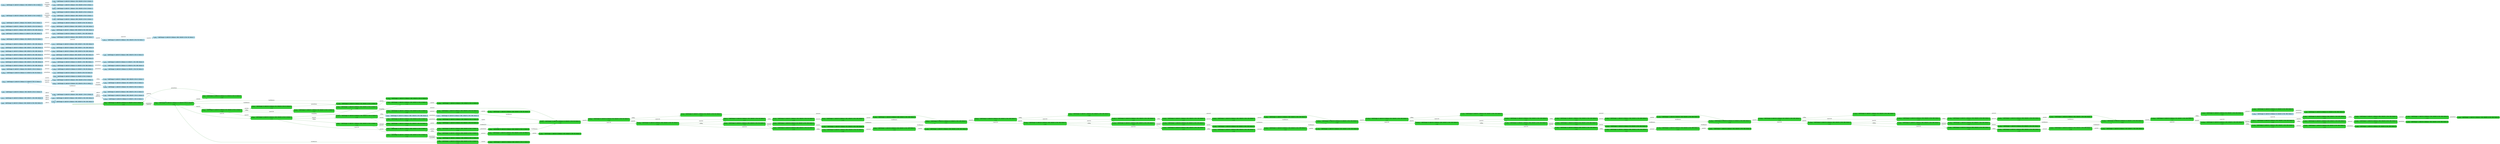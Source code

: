 digraph g {

	rankdir="LR"

	__invisible__[shape="point", color="forestgreen"]
	c0q64[label=<<b>c<sub>0</sub>q<sub>64</sub> = AskChange=0, AskCof=0, Balance=0, CofLeft=6, Pot=0, Status=0</b><br/><br/><i>v=56</i>>, shape="box", style="rounded, filled", fillcolor="limegreen", color="forestgreen", penwidth=3] // Initial
	c1q432[label=<<b>c<sub>1</sub>q<sub>432</sub> = AskChange=0, AskCof=0, Balance=0, CofLeft=6, Pot=0, Status=1</b><br/><br/><i>v=56</i>>, shape="box", style="rounded, filled", fillcolor="limegreen", color="forestgreen"]
	c3q32[label=<<b>c<sub>3</sub>q<sub>32</sub> = AskChange=0, AskCof=0, Balance=0, CofLeft=6, Pot=0, Status=2</b><br/><br/><i>v=56</i>>, shape="box", style="rounded, filled", fillcolor="limegreen", color="forestgreen"]
	c6q406[label=<<b>c<sub>6</sub>q<sub>406</sub> = AskChange=0, AskCof=0, Balance=100, CofLeft=6, Pot=0, Status=1</b><br/><br/><i>v=55</i>>, shape="box", style="rounded, filled", fillcolor="limegreen", color="forestgreen"]
	c34q16[label=<<b>c<sub>34</sub>q<sub>16</sub> = AskChange=1, AskCof=0, Balance=100, CofLeft=6, Pot=0, Status=1</b><br/><br/><i>v=56</i>>, shape="box", style="rounded, filled", fillcolor="limegreen", color="forestgreen"]
	c152q32[label=<<b>c<sub>152</sub>q<sub>32</sub> = AskChange=1, AskCof=0, Balance=100, CofLeft=6, Pot=0, Status=2</b>>, shape="box", style="rounded, filled", fillcolor="limegreen", color="forestgreen"]
	c36q16[label=<<b>c<sub>36</sub>q<sub>16</sub> = AskChange=0, AskCof=1, Balance=100, CofLeft=6, Pot=0, Status=1</b><br/><br/><i>v=56</i>>, shape="box", style="rounded, filled", fillcolor="limegreen", color="forestgreen"]
	c58q32[label=<<b>c<sub>58</sub>q<sub>32</sub> = AskChange=0, AskCof=1, Balance=100, CofLeft=6, Pot=0, Status=2</b><br/><br/><i>v=56</i>>, shape="box", style="rounded, filled", fillcolor="limegreen", color="forestgreen"]
	c151q64[label=<<b>c<sub>151</sub>q<sub>64</sub> = AskChange=0, AskCof=1, Balance=100, CofLeft=6, Pot=0, Status=0</b>>, shape="box", style="rounded, filled", fillcolor="limegreen", color="forestgreen"]
	c61q16[label=<<b>c<sub>61</sub>q<sub>16</sub> = AskChange=1, AskCof=0, Balance=50, CofLeft=5, Pot=50, Status=1</b><br/><br/><i>v=56</i>>, shape="box", style="rounded, filled", fillcolor="limegreen", color="forestgreen"]
	c150q32[label=<<b>c<sub>150</sub>q<sub>32</sub> = AskChange=1, AskCof=0, Balance=50, CofLeft=5, Pot=50, Status=2</b>>, shape="box", style="rounded, filled", fillcolor="limegreen", color="forestgreen"]
	c84q432[label=<<b>c<sub>84</sub>q<sub>432</sub> = AskChange=0, AskCof=0, Balance=0, CofLeft=5, Pot=50, Status=1</b><br/><br/><i>v=54</i>>, shape="box", style="rounded, filled", fillcolor="limegreen", color="forestgreen"]
	c85q406[label=<<b>c<sub>85</sub>q<sub>406</sub> = AskChange=0, AskCof=0, Balance=100, CofLeft=5, Pot=50, Status=1</b><br/><br/><i>v=52</i>>, shape="box", style="rounded, filled", fillcolor="limegreen", color="forestgreen"]
	c89q16[label=<<b>c<sub>89</sub>q<sub>16</sub> = AskChange=0, AskCof=1, Balance=100, CofLeft=5, Pot=50, Status=1</b><br/><br/><i>v=51</i>>, shape="box", style="rounded, filled", fillcolor="limegreen", color="forestgreen"]
	c95q16[label=<<b>c<sub>95</sub>q<sub>16</sub> = AskChange=1, AskCof=0, Balance=50, CofLeft=4, Pot=100, Status=1</b><br/><br/><i>v=50</i>>, shape="box", style="rounded, filled", fillcolor="limegreen", color="forestgreen"]
	c156q32[label=<<b>c<sub>156</sub>q<sub>32</sub> = AskChange=1, AskCof=0, Balance=50, CofLeft=4, Pot=100, Status=2</b>>, shape="box", style="rounded, filled", fillcolor="limegreen", color="forestgreen"]
	c96q432[label=<<b>c<sub>96</sub>q<sub>432</sub> = AskChange=0, AskCof=0, Balance=0, CofLeft=4, Pot=100, Status=1</b><br/><br/><i>v=51</i>>, shape="box", style="rounded, filled", fillcolor="limegreen", color="forestgreen"]
	c97q406[label=<<b>c<sub>97</sub>q<sub>406</sub> = AskChange=0, AskCof=0, Balance=100, CofLeft=4, Pot=100, Status=1</b><br/><br/><i>v=49</i>>, shape="box", style="rounded, filled", fillcolor="limegreen", color="forestgreen"]
	c101q16[label=<<b>c<sub>101</sub>q<sub>16</sub> = AskChange=0, AskCof=1, Balance=100, CofLeft=4, Pot=100, Status=1</b><br/><br/><i>v=48</i>>, shape="box", style="rounded, filled", fillcolor="limegreen", color="forestgreen"]
	c107q16[label=<<b>c<sub>107</sub>q<sub>16</sub> = AskChange=1, AskCof=0, Balance=50, CofLeft=3, Pot=150, Status=1</b><br/><br/><i>v=47</i>>, shape="box", style="rounded, filled", fillcolor="limegreen", color="forestgreen"]
	c159q32[label=<<b>c<sub>159</sub>q<sub>32</sub> = AskChange=1, AskCof=0, Balance=50, CofLeft=3, Pot=150, Status=2</b>>, shape="box", style="rounded, filled", fillcolor="limegreen", color="forestgreen"]
	c108q432[label=<<b>c<sub>108</sub>q<sub>432</sub> = AskChange=0, AskCof=0, Balance=0, CofLeft=3, Pot=150, Status=1</b><br/><br/><i>v=48</i>>, shape="box", style="rounded, filled", fillcolor="limegreen", color="forestgreen"]
	c109q406[label=<<b>c<sub>109</sub>q<sub>406</sub> = AskChange=0, AskCof=0, Balance=100, CofLeft=3, Pot=150, Status=1</b><br/><br/><i>v=46</i>>, shape="box", style="rounded, filled", fillcolor="limegreen", color="forestgreen"]
	c113q16[label=<<b>c<sub>113</sub>q<sub>16</sub> = AskChange=0, AskCof=1, Balance=100, CofLeft=3, Pot=150, Status=1</b><br/><br/><i>v=45</i>>, shape="box", style="rounded, filled", fillcolor="limegreen", color="forestgreen"]
	c119q16[label=<<b>c<sub>119</sub>q<sub>16</sub> = AskChange=1, AskCof=0, Balance=50, CofLeft=2, Pot=200, Status=1</b><br/><br/><i>v=44</i>>, shape="box", style="rounded, filled", fillcolor="limegreen", color="forestgreen"]
	c162q32[label=<<b>c<sub>162</sub>q<sub>32</sub> = AskChange=1, AskCof=0, Balance=50, CofLeft=2, Pot=200, Status=2</b>>, shape="box", style="rounded, filled", fillcolor="limegreen", color="forestgreen"]
	c120q432[label=<<b>c<sub>120</sub>q<sub>432</sub> = AskChange=0, AskCof=0, Balance=0, CofLeft=2, Pot=200, Status=1</b><br/><br/><i>v=45</i>>, shape="box", style="rounded, filled", fillcolor="limegreen", color="forestgreen"]
	c121q406[label=<<b>c<sub>121</sub>q<sub>406</sub> = AskChange=0, AskCof=0, Balance=100, CofLeft=2, Pot=200, Status=1</b><br/><br/><i>v=43</i>>, shape="box", style="rounded, filled", fillcolor="limegreen", color="forestgreen"]
	c125q16[label=<<b>c<sub>125</sub>q<sub>16</sub> = AskChange=0, AskCof=1, Balance=100, CofLeft=2, Pot=200, Status=1</b><br/><br/><i>v=42</i>>, shape="box", style="rounded, filled", fillcolor="limegreen", color="forestgreen"]
	c131q16[label=<<b>c<sub>131</sub>q<sub>16</sub> = AskChange=1, AskCof=0, Balance=50, CofLeft=1, Pot=250, Status=1</b><br/><br/><i>v=41</i>>, shape="box", style="rounded, filled", fillcolor="limegreen", color="forestgreen"]
	c165q32[label=<<b>c<sub>165</sub>q<sub>32</sub> = AskChange=1, AskCof=0, Balance=50, CofLeft=1, Pot=250, Status=2</b>>, shape="box", style="rounded, filled", fillcolor="limegreen", color="forestgreen"]
	c132q432[label=<<b>c<sub>132</sub>q<sub>432</sub> = AskChange=0, AskCof=0, Balance=0, CofLeft=1, Pot=250, Status=1</b><br/><br/><i>v=42</i>>, shape="box", style="rounded, filled", fillcolor="limegreen", color="forestgreen"]
	c133q406[label=<<b>c<sub>133</sub>q<sub>406</sub> = AskChange=0, AskCof=0, Balance=100, CofLeft=1, Pot=250, Status=1</b><br/><br/><i>v=40</i>>, shape="box", style="rounded, filled", fillcolor="limegreen", color="forestgreen"]
	c137q16[label=<<b>c<sub>137</sub>q<sub>16</sub> = AskChange=0, AskCof=1, Balance=100, CofLeft=1, Pot=250, Status=1</b><br/><br/><i>v=39</i>>, shape="box", style="rounded, filled", fillcolor="limegreen", color="forestgreen"]
	c143q32[label=<<b>c<sub>143</sub>q<sub>32</sub> = AskChange=1, AskCof=0, Balance=50, CofLeft=0, Pot=300, Status=2</b><br/><br/><i>v=38</i>>, shape="box", style="rounded, filled", fillcolor="limegreen", color="forestgreen"]
	c168q9[label=<<b>c<sub>168</sub>q<sub>9</sub> = AskChange=1, AskCof=0, Balance=50, CofLeft=0, Pot=300, Status=0</b>>, shape="box", style="rounded, filled", fillcolor="limegreen", color="forestgreen"]
	c138q22[label=<<b>c<sub>138</sub>q<sub>22</sub> = AskChange=0, AskCof=0, Balance=200, CofLeft=1, Pot=250, Status=1</b><br/><br/><i>v=38</i>>, shape="box", style="rounded, filled", fillcolor="limegreen", color="forestgreen"]
	c140q16[label=<<b>c<sub>140</sub>q<sub>16</sub> = AskChange=0, AskCof=1, Balance=200, CofLeft=1, Pot=250, Status=1</b><br/><br/><i>v=37</i>>, shape="box", style="rounded, filled", fillcolor="limegreen", color="forestgreen"]
	c141q32[label=<<b>c<sub>141</sub>q<sub>32</sub> = AskChange=1, AskCof=0, Balance=150, CofLeft=0, Pot=300, Status=2</b><br/><br/><i>v=36</i>>, shape="box", style="rounded, filled", fillcolor="limegreen", color="forestgreen"]
	c166q9[label=<<b>c<sub>166</sub>q<sub>9</sub> = AskChange=1, AskCof=0, Balance=150, CofLeft=0, Pot=300, Status=0</b>>, shape="box", style="rounded, filled", fillcolor="limegreen", color="forestgreen"]
	c136q278[label=<<b>c<sub>136</sub>q<sub>278</sub> = AskChange=0, AskCof=0, Balance=150, CofLeft=1, Pot=250, Status=1</b><br/><br/><i>v=39</i>>, shape="box", style="rounded, filled", fillcolor="limegreen", color="forestgreen"]
	c139q16[label=<<b>c<sub>139</sub>q<sub>16</sub> = AskChange=0, AskCof=1, Balance=150, CofLeft=1, Pot=250, Status=1</b><br/><br/><i>v=38</i>>, shape="box", style="rounded, filled", fillcolor="limegreen", color="forestgreen"]
	c142q32[label=<<b>c<sub>142</sub>q<sub>32</sub> = AskChange=1, AskCof=0, Balance=100, CofLeft=0, Pot=300, Status=2</b><br/><br/><i>v=37</i>>, shape="box", style="rounded, filled", fillcolor="limegreen", color="forestgreen"]
	c167q9[label=<<b>c<sub>167</sub>q<sub>9</sub> = AskChange=1, AskCof=0, Balance=100, CofLeft=0, Pot=300, Status=0</b>>, shape="box", style="rounded, filled", fillcolor="limegreen", color="forestgreen"]
	c134q406[label=<<b>c<sub>134</sub>q<sub>406</sub> = AskChange=0, AskCof=0, Balance=50, CofLeft=1, Pot=250, Status=1</b><br/><br/><i>v=41</i>>, shape="box", style="rounded, filled", fillcolor="limegreen", color="forestgreen"]
	c135q16[label=<<b>c<sub>135</sub>q<sub>16</sub> = AskChange=0, AskCof=1, Balance=50, CofLeft=1, Pot=250, Status=1</b><br/><br/><i>v=40</i>>, shape="box", style="rounded, filled", fillcolor="limegreen", color="forestgreen"]
	c144q32[label=<<b>c<sub>144</sub>q<sub>32</sub> = AskChange=0, AskCof=0, Balance=0, CofLeft=0, Pot=300, Status=2</b><br/><br/><i>v=39</i>>, shape="box", style="rounded, filled", fillcolor="limegreen", color="forestgreen"]
	c13q9[label=<<b>c<sub>13</sub>q<sub>9</sub> = AskChange=0, AskCof=0, Balance=0, CofLeft=0, Pot=300, Status=0</b>>, shape="box", style="rounded, filled", fillcolor="limegreen", color="forestgreen"]
	c126q22[label=<<b>c<sub>126</sub>q<sub>22</sub> = AskChange=0, AskCof=0, Balance=200, CofLeft=2, Pot=200, Status=1</b><br/><br/><i>v=41</i>>, shape="box", style="rounded, filled", fillcolor="limegreen", color="forestgreen"]
	c128q16[label=<<b>c<sub>128</sub>q<sub>16</sub> = AskChange=0, AskCof=1, Balance=200, CofLeft=2, Pot=200, Status=1</b><br/><br/><i>v=40</i>>, shape="box", style="rounded, filled", fillcolor="limegreen", color="forestgreen"]
	c129q16[label=<<b>c<sub>129</sub>q<sub>16</sub> = AskChange=1, AskCof=0, Balance=150, CofLeft=1, Pot=250, Status=1</b><br/><br/><i>v=39</i>>, shape="box", style="rounded, filled", fillcolor="limegreen", color="forestgreen"]
	c163q32[label=<<b>c<sub>163</sub>q<sub>32</sub> = AskChange=1, AskCof=0, Balance=150, CofLeft=1, Pot=250, Status=2</b>>, shape="box", style="rounded, filled", fillcolor="limegreen", color="forestgreen"]
	c124q278[label=<<b>c<sub>124</sub>q<sub>278</sub> = AskChange=0, AskCof=0, Balance=150, CofLeft=2, Pot=200, Status=1</b><br/><br/><i>v=42</i>>, shape="box", style="rounded, filled", fillcolor="limegreen", color="forestgreen"]
	c127q16[label=<<b>c<sub>127</sub>q<sub>16</sub> = AskChange=0, AskCof=1, Balance=150, CofLeft=2, Pot=200, Status=1</b><br/><br/><i>v=41</i>>, shape="box", style="rounded, filled", fillcolor="limegreen", color="forestgreen"]
	c130q16[label=<<b>c<sub>130</sub>q<sub>16</sub> = AskChange=1, AskCof=0, Balance=100, CofLeft=1, Pot=250, Status=1</b><br/><br/><i>v=40</i>>, shape="box", style="rounded, filled", fillcolor="limegreen", color="forestgreen"]
	c164q32[label=<<b>c<sub>164</sub>q<sub>32</sub> = AskChange=1, AskCof=0, Balance=100, CofLeft=1, Pot=250, Status=2</b>>, shape="box", style="rounded, filled", fillcolor="limegreen", color="forestgreen"]
	c122q406[label=<<b>c<sub>122</sub>q<sub>406</sub> = AskChange=0, AskCof=0, Balance=50, CofLeft=2, Pot=200, Status=1</b><br/><br/><i>v=44</i>>, shape="box", style="rounded, filled", fillcolor="limegreen", color="forestgreen"]
	c123q16[label=<<b>c<sub>123</sub>q<sub>16</sub> = AskChange=0, AskCof=1, Balance=50, CofLeft=2, Pot=200, Status=1</b><br/><br/><i>v=43</i>>, shape="box", style="rounded, filled", fillcolor="limegreen", color="forestgreen"]
	c114q22[label=<<b>c<sub>114</sub>q<sub>22</sub> = AskChange=0, AskCof=0, Balance=200, CofLeft=3, Pot=150, Status=1</b><br/><br/><i>v=44</i>>, shape="box", style="rounded, filled", fillcolor="limegreen", color="forestgreen"]
	c116q16[label=<<b>c<sub>116</sub>q<sub>16</sub> = AskChange=0, AskCof=1, Balance=200, CofLeft=3, Pot=150, Status=1</b><br/><br/><i>v=43</i>>, shape="box", style="rounded, filled", fillcolor="limegreen", color="forestgreen"]
	c117q16[label=<<b>c<sub>117</sub>q<sub>16</sub> = AskChange=1, AskCof=0, Balance=150, CofLeft=2, Pot=200, Status=1</b><br/><br/><i>v=42</i>>, shape="box", style="rounded, filled", fillcolor="limegreen", color="forestgreen"]
	c160q32[label=<<b>c<sub>160</sub>q<sub>32</sub> = AskChange=1, AskCof=0, Balance=150, CofLeft=2, Pot=200, Status=2</b>>, shape="box", style="rounded, filled", fillcolor="limegreen", color="forestgreen"]
	c112q278[label=<<b>c<sub>112</sub>q<sub>278</sub> = AskChange=0, AskCof=0, Balance=150, CofLeft=3, Pot=150, Status=1</b><br/><br/><i>v=45</i>>, shape="box", style="rounded, filled", fillcolor="limegreen", color="forestgreen"]
	c115q16[label=<<b>c<sub>115</sub>q<sub>16</sub> = AskChange=0, AskCof=1, Balance=150, CofLeft=3, Pot=150, Status=1</b><br/><br/><i>v=44</i>>, shape="box", style="rounded, filled", fillcolor="limegreen", color="forestgreen"]
	c118q16[label=<<b>c<sub>118</sub>q<sub>16</sub> = AskChange=1, AskCof=0, Balance=100, CofLeft=2, Pot=200, Status=1</b><br/><br/><i>v=43</i>>, shape="box", style="rounded, filled", fillcolor="limegreen", color="forestgreen"]
	c161q32[label=<<b>c<sub>161</sub>q<sub>32</sub> = AskChange=1, AskCof=0, Balance=100, CofLeft=2, Pot=200, Status=2</b>>, shape="box", style="rounded, filled", fillcolor="limegreen", color="forestgreen"]
	c110q406[label=<<b>c<sub>110</sub>q<sub>406</sub> = AskChange=0, AskCof=0, Balance=50, CofLeft=3, Pot=150, Status=1</b><br/><br/><i>v=47</i>>, shape="box", style="rounded, filled", fillcolor="limegreen", color="forestgreen"]
	c111q16[label=<<b>c<sub>111</sub>q<sub>16</sub> = AskChange=0, AskCof=1, Balance=50, CofLeft=3, Pot=150, Status=1</b><br/><br/><i>v=46</i>>, shape="box", style="rounded, filled", fillcolor="limegreen", color="forestgreen"]
	c102q22[label=<<b>c<sub>102</sub>q<sub>22</sub> = AskChange=0, AskCof=0, Balance=200, CofLeft=4, Pot=100, Status=1</b><br/><br/><i>v=47</i>>, shape="box", style="rounded, filled", fillcolor="limegreen", color="forestgreen"]
	c104q16[label=<<b>c<sub>104</sub>q<sub>16</sub> = AskChange=0, AskCof=1, Balance=200, CofLeft=4, Pot=100, Status=1</b><br/><br/><i>v=46</i>>, shape="box", style="rounded, filled", fillcolor="limegreen", color="forestgreen"]
	c105q16[label=<<b>c<sub>105</sub>q<sub>16</sub> = AskChange=1, AskCof=0, Balance=150, CofLeft=3, Pot=150, Status=1</b><br/><br/><i>v=45</i>>, shape="box", style="rounded, filled", fillcolor="limegreen", color="forestgreen"]
	c157q32[label=<<b>c<sub>157</sub>q<sub>32</sub> = AskChange=1, AskCof=0, Balance=150, CofLeft=3, Pot=150, Status=2</b>>, shape="box", style="rounded, filled", fillcolor="limegreen", color="forestgreen"]
	c100q278[label=<<b>c<sub>100</sub>q<sub>278</sub> = AskChange=0, AskCof=0, Balance=150, CofLeft=4, Pot=100, Status=1</b><br/><br/><i>v=48</i>>, shape="box", style="rounded, filled", fillcolor="limegreen", color="forestgreen"]
	c103q16[label=<<b>c<sub>103</sub>q<sub>16</sub> = AskChange=0, AskCof=1, Balance=150, CofLeft=4, Pot=100, Status=1</b><br/><br/><i>v=47</i>>, shape="box", style="rounded, filled", fillcolor="limegreen", color="forestgreen"]
	c106q16[label=<<b>c<sub>106</sub>q<sub>16</sub> = AskChange=1, AskCof=0, Balance=100, CofLeft=3, Pot=150, Status=1</b><br/><br/><i>v=46</i>>, shape="box", style="rounded, filled", fillcolor="limegreen", color="forestgreen"]
	c158q32[label=<<b>c<sub>158</sub>q<sub>32</sub> = AskChange=1, AskCof=0, Balance=100, CofLeft=3, Pot=150, Status=2</b>>, shape="box", style="rounded, filled", fillcolor="limegreen", color="forestgreen"]
	c98q406[label=<<b>c<sub>98</sub>q<sub>406</sub> = AskChange=0, AskCof=0, Balance=50, CofLeft=4, Pot=100, Status=1</b><br/><br/><i>v=50</i>>, shape="box", style="rounded, filled", fillcolor="limegreen", color="forestgreen"]
	c99q16[label=<<b>c<sub>99</sub>q<sub>16</sub> = AskChange=0, AskCof=1, Balance=50, CofLeft=4, Pot=100, Status=1</b><br/><br/><i>v=49</i>>, shape="box", style="rounded, filled", fillcolor="limegreen", color="forestgreen"]
	c90q22[label=<<b>c<sub>90</sub>q<sub>22</sub> = AskChange=0, AskCof=0, Balance=200, CofLeft=5, Pot=50, Status=1</b><br/><br/><i>v=50</i>>, shape="box", style="rounded, filled", fillcolor="limegreen", color="forestgreen"]
	c92q16[label=<<b>c<sub>92</sub>q<sub>16</sub> = AskChange=0, AskCof=1, Balance=200, CofLeft=5, Pot=50, Status=1</b><br/><br/><i>v=49</i>>, shape="box", style="rounded, filled", fillcolor="limegreen", color="forestgreen"]
	c93q16[label=<<b>c<sub>93</sub>q<sub>16</sub> = AskChange=1, AskCof=0, Balance=150, CofLeft=4, Pot=100, Status=1</b><br/><br/><i>v=48</i>>, shape="box", style="rounded, filled", fillcolor="limegreen", color="forestgreen"]
	c154q32[label=<<b>c<sub>154</sub>q<sub>32</sub> = AskChange=1, AskCof=0, Balance=150, CofLeft=4, Pot=100, Status=2</b>>, shape="box", style="rounded, filled", fillcolor="limegreen", color="forestgreen"]
	c88q278[label=<<b>c<sub>88</sub>q<sub>278</sub> = AskChange=0, AskCof=0, Balance=150, CofLeft=5, Pot=50, Status=1</b><br/><br/><i>v=51</i>>, shape="box", style="rounded, filled", fillcolor="limegreen", color="forestgreen"]
	c91q16[label=<<b>c<sub>91</sub>q<sub>16</sub> = AskChange=0, AskCof=1, Balance=150, CofLeft=5, Pot=50, Status=1</b><br/><br/><i>v=50</i>>, shape="box", style="rounded, filled", fillcolor="limegreen", color="forestgreen"]
	c94q16[label=<<b>c<sub>94</sub>q<sub>16</sub> = AskChange=1, AskCof=0, Balance=100, CofLeft=4, Pot=100, Status=1</b><br/><br/><i>v=49</i>>, shape="box", style="rounded, filled", fillcolor="limegreen", color="forestgreen"]
	c155q32[label=<<b>c<sub>155</sub>q<sub>32</sub> = AskChange=1, AskCof=0, Balance=100, CofLeft=4, Pot=100, Status=2</b>>, shape="box", style="rounded, filled", fillcolor="limegreen", color="forestgreen"]
	c86q406[label=<<b>c<sub>86</sub>q<sub>406</sub> = AskChange=0, AskCof=0, Balance=50, CofLeft=5, Pot=50, Status=1</b><br/><br/><i>v=53</i>>, shape="box", style="rounded, filled", fillcolor="limegreen", color="forestgreen"]
	c87q16[label=<<b>c<sub>87</sub>q<sub>16</sub> = AskChange=0, AskCof=1, Balance=50, CofLeft=5, Pot=50, Status=1</b><br/><br/><i>v=52</i>>, shape="box", style="rounded, filled", fillcolor="limegreen", color="forestgreen"]
	c38q22[label=<<b>c<sub>38</sub>q<sub>22</sub> = AskChange=0, AskCof=0, Balance=200, CofLeft=6, Pot=0, Status=1</b><br/><br/><i>v=55</i>>, shape="box", style="rounded, filled", fillcolor="limegreen", color="forestgreen"]
	c67q32[label=<<b>c<sub>67</sub>q<sub>32</sub> = AskChange=0, AskCof=0, Balance=200, CofLeft=6, Pot=0, Status=2</b><br/><br/><i>v=56</i>>, shape="box", style="rounded, filled", fillcolor="limegreen", color="forestgreen"]
	c54q64[label=<<b>c<sub>54</sub>q<sub>64</sub> = AskChange=0, AskCof=0, Balance=200, CofLeft=6, Pot=0, Status=0</b>>, shape="box", style="rounded, filled", fillcolor="limegreen", color="forestgreen"]
	c70q16[label=<<b>c<sub>70</sub>q<sub>16</sub> = AskChange=1, AskCof=0, Balance=200, CofLeft=6, Pot=0, Status=1</b><br/><br/><i>v=56</i>>, shape="box", style="rounded, filled", fillcolor="limegreen", color="forestgreen"]
	c149q32[label=<<b>c<sub>149</sub>q<sub>32</sub> = AskChange=1, AskCof=0, Balance=200, CofLeft=6, Pot=0, Status=2</b>>, shape="box", style="rounded, filled", fillcolor="limegreen", color="forestgreen"]
	c72q16[label=<<b>c<sub>72</sub>q<sub>16</sub> = AskChange=0, AskCof=1, Balance=200, CofLeft=6, Pot=0, Status=1</b><br/><br/><i>v=56</i>>, shape="box", style="rounded, filled", fillcolor="limegreen", color="forestgreen"]
	c82q16[label=<<b>c<sub>82</sub>q<sub>16</sub> = AskChange=1, AskCof=0, Balance=150, CofLeft=5, Pot=50, Status=1</b><br/><br/><i>v=55</i>>, shape="box", style="rounded, filled", fillcolor="limegreen", color="forestgreen"]
	c148q32[label=<<b>c<sub>148</sub>q<sub>32</sub> = AskChange=1, AskCof=0, Balance=150, CofLeft=5, Pot=50, Status=2</b>>, shape="box", style="rounded, filled", fillcolor="limegreen", color="forestgreen"]
	c41q278[label=<<b>c<sub>41</sub>q<sub>278</sub> = AskChange=0, AskCof=0, Balance=150, CofLeft=6, Pot=0, Status=1</b><br/><br/><i>v=56</i>>, shape="box", style="rounded, filled", fillcolor="limegreen", color="forestgreen"]
	c74q32[label=<<b>c<sub>74</sub>q<sub>32</sub> = AskChange=0, AskCof=0, Balance=150, CofLeft=6, Pot=0, Status=2</b><br/><br/><i>v=56</i>>, shape="box", style="rounded, filled", fillcolor="limegreen", color="forestgreen"]
	c147q64[label=<<b>c<sub>147</sub>q<sub>64</sub> = AskChange=0, AskCof=0, Balance=150, CofLeft=6, Pot=0, Status=0</b>>, shape="box", style="rounded, filled", fillcolor="limegreen", color="forestgreen"]
	c77q16[label=<<b>c<sub>77</sub>q<sub>16</sub> = AskChange=1, AskCof=0, Balance=150, CofLeft=6, Pot=0, Status=1</b><br/><br/><i>v=56</i>>, shape="box", style="rounded, filled", fillcolor="limegreen", color="forestgreen"]
	c146q32[label=<<b>c<sub>146</sub>q<sub>32</sub> = AskChange=1, AskCof=0, Balance=150, CofLeft=6, Pot=0, Status=2</b>>, shape="box", style="rounded, filled", fillcolor="limegreen", color="forestgreen"]
	c79q16[label=<<b>c<sub>79</sub>q<sub>16</sub> = AskChange=0, AskCof=1, Balance=150, CofLeft=6, Pot=0, Status=1</b><br/><br/><i>v=56</i>>, shape="box", style="rounded, filled", fillcolor="limegreen", color="forestgreen"]
	c81q16[label=<<b>c<sub>81</sub>q<sub>16</sub> = AskChange=1, AskCof=0, Balance=100, CofLeft=5, Pot=50, Status=1</b><br/><br/><i>v=55</i>>, shape="box", style="rounded, filled", fillcolor="limegreen", color="forestgreen"]
	c145q32[label=<<b>c<sub>145</sub>q<sub>32</sub> = AskChange=1, AskCof=0, Balance=100, CofLeft=5, Pot=50, Status=2</b>>, shape="box", style="rounded, filled", fillcolor="limegreen", color="forestgreen"]
	c8q406[label=<<b>c<sub>8</sub>q<sub>406</sub> = AskChange=0, AskCof=0, Balance=50, CofLeft=6, Pot=0, Status=1</b><br/><br/><i>v=56</i>>, shape="box", style="rounded, filled", fillcolor="limegreen", color="forestgreen"]
	c32q32[label=<<b>c<sub>32</sub>q<sub>32</sub> = AskChange=0, AskCof=0, Balance=50, CofLeft=6, Pot=0, Status=2</b><br/><br/><i>v=56</i>>, shape="box", style="rounded, filled", fillcolor="limegreen", color="forestgreen"]
	c153q64[label=<<b>c<sub>153</sub>q<sub>64</sub> = AskChange=0, AskCof=0, Balance=50, CofLeft=6, Pot=0, Status=0</b>>, shape="box", style="rounded, filled", fillcolor="limegreen", color="forestgreen"]
	c83q16[label=<<b>c<sub>83</sub>q<sub>16</sub> = AskChange=0, AskCof=1, Balance=50, CofLeft=6, Pot=0, Status=1</b><br/><br/><i>v=55</i>>, shape="box", style="rounded, filled", fillcolor="limegreen", color="forestgreen"]
	c2q64[label=<<b>c<sub>2</sub>q<sub>64</sub> = AskChange=0, AskCof=0, Balance=100, CofLeft=6, Pot=0, Status=0</b>>, shape="box", style="rounded, filled, dashed", fillcolor="lightblue2", color="deepskyblue4"]
	c4q432[label=<<b>c<sub>4</sub>q<sub>432</sub> = AskChange=0, AskCof=0, Balance=0, CofLeft=0, Pot=0, Status=1</b>>, shape="box", style="rounded, filled, dashed", fillcolor="lightblue2", color="deepskyblue4"]
	c5q32[label=<<b>c<sub>5</sub>q<sub>32</sub> = AskChange=0, AskCof=0, Balance=0, CofLeft=0, Pot=0, Status=2</b>>, shape="box", style="rounded, filled, dashed", fillcolor="lightblue2", color="deepskyblue4"]
	c7q406[label=<<b>c<sub>7</sub>q<sub>406</sub> = AskChange=0, AskCof=0, Balance=100, CofLeft=0, Pot=0, Status=1</b>>, shape="box", style="rounded, filled, dashed", fillcolor="lightblue2", color="deepskyblue4"]
	c9q406[label=<<b>c<sub>9</sub>q<sub>406</sub> = AskChange=0, AskCof=0, Balance=50, CofLeft=0, Pot=0, Status=1</b>>, shape="box", style="rounded, filled, dashed", fillcolor="lightblue2", color="deepskyblue4"]
	c10q432[label=<<b>c<sub>10</sub>q<sub>432</sub> = AskChange=0, AskCof=0, Balance=0, CofLeft=0, Pot=50, Status=1</b>>, shape="box", style="rounded, filled, dashed", fillcolor="lightblue2", color="deepskyblue4"]
	c11q1[label=<<b>c<sub>11</sub>q<sub>1</sub> = AskChange=0, AskCof=0, Balance=0, CofLeft=0, Pot=50, Status=0</b>>, shape="box", style="rounded, filled, dashed", fillcolor="lightblue2", color="deepskyblue4"]
	c12q432[label=<<b>c<sub>12</sub>q<sub>432</sub> = AskChange=0, AskCof=0, Balance=0, CofLeft=0, Pot=300, Status=1</b>>, shape="box", style="rounded, filled, dashed", fillcolor="lightblue2", color="deepskyblue4"]
	c14q432[label=<<b>c<sub>14</sub>q<sub>432</sub> = AskChange=0, AskCof=0, Balance=0, CofLeft=1, Pot=50, Status=1</b>>, shape="box", style="rounded, filled, dashed", fillcolor="lightblue2", color="deepskyblue4"]
	c15q65[label=<<b>c<sub>15</sub>q<sub>65</sub> = AskChange=0, AskCof=0, Balance=0, CofLeft=1, Pot=50, Status=0</b>>, shape="box", style="rounded, filled, dashed", fillcolor="lightblue2", color="deepskyblue4"]
	c16q432[label=<<b>c<sub>16</sub>q<sub>432</sub> = AskChange=0, AskCof=0, Balance=0, CofLeft=6, Pot=300, Status=1</b>>, shape="box", style="rounded, filled, dashed", fillcolor="lightblue2", color="deepskyblue4"]
	c17q72[label=<<b>c<sub>17</sub>q<sub>72</sub> = AskChange=0, AskCof=0, Balance=0, CofLeft=6, Pot=300, Status=0</b>>, shape="box", style="rounded, filled, dashed", fillcolor="lightblue2", color="deepskyblue4"]
	c18q432[label=<<b>c<sub>18</sub>q<sub>432</sub> = AskChange=0, AskCof=0, Balance=0, CofLeft=1, Pot=300, Status=1</b>>, shape="box", style="rounded, filled, dashed", fillcolor="lightblue2", color="deepskyblue4"]
	c19q73[label=<<b>c<sub>19</sub>q<sub>73</sub> = AskChange=0, AskCof=0, Balance=0, CofLeft=1, Pot=300, Status=0</b>>, shape="box", style="rounded, filled, dashed", fillcolor="lightblue2", color="deepskyblue4"]
	c20q32[label=<<b>c<sub>20</sub>q<sub>32</sub> = AskChange=0, AskCof=0, Balance=200, CofLeft=0, Pot=200, Status=2</b>>, shape="box", style="rounded, filled, dashed", fillcolor="lightblue2", color="deepskyblue4"]
	c21q1[label=<<b>c<sub>21</sub>q<sub>1</sub> = AskChange=0, AskCof=0, Balance=200, CofLeft=0, Pot=200, Status=0</b>>, shape="box", style="rounded, filled, dashed", fillcolor="lightblue2", color="deepskyblue4"]
	c22q32[label=<<b>c<sub>22</sub>q<sub>32</sub> = AskChange=0, AskCof=0, Balance=200, CofLeft=0, Pot=300, Status=2</b>>, shape="box", style="rounded, filled, dashed", fillcolor="lightblue2", color="deepskyblue4"]
	c23q9[label=<<b>c<sub>23</sub>q<sub>9</sub> = AskChange=0, AskCof=0, Balance=200, CofLeft=0, Pot=300, Status=0</b>>, shape="box", style="rounded, filled, dashed", fillcolor="lightblue2", color="deepskyblue4"]
	c24q32[label=<<b>c<sub>24</sub>q<sub>32</sub> = AskChange=0, AskCof=0, Balance=200, CofLeft=6, Pot=200, Status=2</b>>, shape="box", style="rounded, filled, dashed", fillcolor="lightblue2", color="deepskyblue4"]
	c25q64[label=<<b>c<sub>25</sub>q<sub>64</sub> = AskChange=0, AskCof=0, Balance=200, CofLeft=6, Pot=200, Status=0</b>>, shape="box", style="rounded, filled, dashed", fillcolor="lightblue2", color="deepskyblue4"]
	c26q32[label=<<b>c<sub>26</sub>q<sub>32</sub> = AskChange=0, AskCof=0, Balance=200, CofLeft=1, Pot=200, Status=2</b>>, shape="box", style="rounded, filled, dashed", fillcolor="lightblue2", color="deepskyblue4"]
	c27q65[label=<<b>c<sub>27</sub>q<sub>65</sub> = AskChange=0, AskCof=0, Balance=200, CofLeft=1, Pot=200, Status=0</b>>, shape="box", style="rounded, filled, dashed", fillcolor="lightblue2", color="deepskyblue4"]
	c28q32[label=<<b>c<sub>28</sub>q<sub>32</sub> = AskChange=0, AskCof=0, Balance=200, CofLeft=6, Pot=300, Status=2</b>>, shape="box", style="rounded, filled, dashed", fillcolor="lightblue2", color="deepskyblue4"]
	c29q72[label=<<b>c<sub>29</sub>q<sub>72</sub> = AskChange=0, AskCof=0, Balance=200, CofLeft=6, Pot=300, Status=0</b>>, shape="box", style="rounded, filled, dashed", fillcolor="lightblue2", color="deepskyblue4"]
	c30q32[label=<<b>c<sub>30</sub>q<sub>32</sub> = AskChange=0, AskCof=0, Balance=200, CofLeft=1, Pot=250, Status=2</b>>, shape="box", style="rounded, filled, dashed", fillcolor="lightblue2", color="deepskyblue4"]
	c31q73[label=<<b>c<sub>31</sub>q<sub>73</sub> = AskChange=0, AskCof=0, Balance=200, CofLeft=1, Pot=250, Status=0</b>>, shape="box", style="rounded, filled, dashed", fillcolor="lightblue2", color="deepskyblue4"]
	c33q32[label=<<b>c<sub>33</sub>q<sub>32</sub> = AskChange=0, AskCof=0, Balance=50, CofLeft=0, Pot=0, Status=2</b>>, shape="box", style="rounded, filled, dashed", fillcolor="lightblue2", color="deepskyblue4"]
	c35q16[label=<<b>c<sub>35</sub>q<sub>16</sub> = AskChange=1, AskCof=0, Balance=50, CofLeft=0, Pot=0, Status=1</b>>, shape="box", style="rounded, filled, dashed", fillcolor="lightblue2", color="deepskyblue4"]
	c37q16[label=<<b>c<sub>37</sub>q<sub>16</sub> = AskChange=0, AskCof=1, Balance=100, CofLeft=0, Pot=0, Status=1</b>>, shape="box", style="rounded, filled, dashed", fillcolor="lightblue2", color="deepskyblue4"]
	c39q406[label=<<b>c<sub>39</sub>q<sub>406</sub> = AskChange=0, AskCof=0, Balance=100, CofLeft=0, Pot=50, Status=1</b>>, shape="box", style="rounded, filled, dashed", fillcolor="lightblue2", color="deepskyblue4"]
	c40q22[label=<<b>c<sub>40</sub>q<sub>22</sub> = AskChange=0, AskCof=0, Balance=200, CofLeft=0, Pot=50, Status=1</b>>, shape="box", style="rounded, filled, dashed", fillcolor="lightblue2", color="deepskyblue4"]
	c42q406[label=<<b>c<sub>42</sub>q<sub>406</sub> = AskChange=0, AskCof=0, Balance=50, CofLeft=0, Pot=50, Status=1</b>>, shape="box", style="rounded, filled, dashed", fillcolor="lightblue2", color="deepskyblue4"]
	c43q278[label=<<b>c<sub>43</sub>q<sub>278</sub> = AskChange=0, AskCof=0, Balance=150, CofLeft=0, Pot=50, Status=1</b>>, shape="box", style="rounded, filled, dashed", fillcolor="lightblue2", color="deepskyblue4"]
	c44q1[label=<<b>c<sub>44</sub>q<sub>1</sub> = AskChange=0, AskCof=0, Balance=100, CofLeft=0, Pot=0, Status=0</b>>, shape="box", style="rounded, filled, dashed", fillcolor="lightblue2", color="deepskyblue4"]
	c45q65[label=<<b>c<sub>45</sub>q<sub>65</sub> = AskChange=0, AskCof=0, Balance=100, CofLeft=1, Pot=0, Status=0</b>>, shape="box", style="rounded, filled, dashed", fillcolor="lightblue2", color="deepskyblue4"]
	c46q9[label=<<b>c<sub>46</sub>q<sub>9</sub> = AskChange=0, AskCof=0, Balance=100, CofLeft=0, Pot=250, Status=0</b>>, shape="box", style="rounded, filled, dashed", fillcolor="lightblue2", color="deepskyblue4"]
	c47q72[label=<<b>c<sub>47</sub>q<sub>72</sub> = AskChange=0, AskCof=0, Balance=100, CofLeft=6, Pot=250, Status=0</b>>, shape="box", style="rounded, filled, dashed", fillcolor="lightblue2", color="deepskyblue4"]
	c48q9[label=<<b>c<sub>48</sub>q<sub>9</sub> = AskChange=0, AskCof=0, Balance=0, CofLeft=0, Pot=250, Status=0</b>>, shape="box", style="rounded, filled, dashed", fillcolor="lightblue2", color="deepskyblue4"]
	c49q73[label=<<b>c<sub>49</sub>q<sub>73</sub> = AskChange=0, AskCof=0, Balance=0, CofLeft=1, Pot=250, Status=0</b>>, shape="box", style="rounded, filled, dashed", fillcolor="lightblue2", color="deepskyblue4"]
	c50q1[label=<<b>c<sub>50</sub>q<sub>1</sub> = AskChange=0, AskCof=0, Balance=200, CofLeft=0, Pot=0, Status=0</b>>, shape="box", style="rounded, filled, dashed", fillcolor="lightblue2", color="deepskyblue4"]
	c51q65[label=<<b>c<sub>51</sub>q<sub>65</sub> = AskChange=0, AskCof=0, Balance=100, CofLeft=2, Pot=0, Status=0</b>>, shape="box", style="rounded, filled, dashed", fillcolor="lightblue2", color="deepskyblue4"]
	c52q432[label=<<b>c<sub>52</sub>q<sub>432</sub> = AskChange=0, AskCof=0, Balance=0, CofLeft=1, Pot=0, Status=1</b>>, shape="box", style="rounded, filled, dashed", fillcolor="lightblue2", color="deepskyblue4"]
	c53q72[label=<<b>c<sub>53</sub>q<sub>72</sub> = AskChange=0, AskCof=0, Balance=100, CofLeft=6, Pot=300, Status=0</b>>, shape="box", style="rounded, filled, dashed", fillcolor="lightblue2", color="deepskyblue4"]
	c55q73[label=<<b>c<sub>55</sub>q<sub>73</sub> = AskChange=0, AskCof=0, Balance=100, CofLeft=1, Pot=250, Status=0</b>>, shape="box", style="rounded, filled, dashed", fillcolor="lightblue2", color="deepskyblue4"]
	c56q73[label=<<b>c<sub>56</sub>q<sub>73</sub> = AskChange=0, AskCof=0, Balance=100, CofLeft=2, Pot=250, Status=0</b>>, shape="box", style="rounded, filled, dashed", fillcolor="lightblue2", color="deepskyblue4"]
	c57q73[label=<<b>c<sub>57</sub>q<sub>73</sub> = AskChange=0, AskCof=0, Balance=100, CofLeft=1, Pot=300, Status=0</b>>, shape="box", style="rounded, filled, dashed", fillcolor="lightblue2", color="deepskyblue4"]
	c59q16[label=<<b>c<sub>59</sub>q<sub>16</sub> = AskChange=0, AskCof=1, Balance=200, CofLeft=0, Pot=200, Status=1</b>>, shape="box", style="rounded, filled, dashed", fillcolor="lightblue2", color="deepskyblue4"]
	c60q32[label=<<b>c<sub>60</sub>q<sub>32</sub> = AskChange=0, AskCof=1, Balance=200, CofLeft=0, Pot=200, Status=2</b>>, shape="box", style="rounded, filled, dashed", fillcolor="lightblue2", color="deepskyblue4"]
	c62q16[label=<<b>c<sub>62</sub>q<sub>16</sub> = AskChange=0, AskCof=1, Balance=150, CofLeft=2, Pot=50, Status=1</b>>, shape="box", style="rounded, filled, dashed", fillcolor="lightblue2", color="deepskyblue4"]
	c63q16[label=<<b>c<sub>63</sub>q<sub>16</sub> = AskChange=1, AskCof=0, Balance=100, CofLeft=1, Pot=100, Status=1</b>>, shape="box", style="rounded, filled, dashed", fillcolor="lightblue2", color="deepskyblue4"]
	c64q16[label=<<b>c<sub>64</sub>q<sub>16</sub> = AskChange=0, AskCof=1, Balance=50, CofLeft=1, Pot=0, Status=1</b>>, shape="box", style="rounded, filled, dashed", fillcolor="lightblue2", color="deepskyblue4"]
	c65q32[label=<<b>c<sub>65</sub>q<sub>32</sub> = AskChange=0, AskCof=0, Balance=0, CofLeft=0, Pot=50, Status=2</b>>, shape="box", style="rounded, filled, dashed", fillcolor="lightblue2", color="deepskyblue4"]
	c66q16[label=<<b>c<sub>66</sub>q<sub>16</sub> = AskChange=0, AskCof=1, Balance=50, CofLeft=2, Pot=0, Status=1</b>>, shape="box", style="rounded, filled, dashed", fillcolor="lightblue2", color="deepskyblue4"]
	c68q22[label=<<b>c<sub>68</sub>q<sub>22</sub> = AskChange=0, AskCof=0, Balance=200, CofLeft=0, Pot=0, Status=1</b>>, shape="box", style="rounded, filled, dashed", fillcolor="lightblue2", color="deepskyblue4"]
	c69q32[label=<<b>c<sub>69</sub>q<sub>32</sub> = AskChange=0, AskCof=0, Balance=200, CofLeft=0, Pot=0, Status=2</b>>, shape="box", style="rounded, filled, dashed", fillcolor="lightblue2", color="deepskyblue4"]
	c71q16[label=<<b>c<sub>71</sub>q<sub>16</sub> = AskChange=1, AskCof=0, Balance=200, CofLeft=0, Pot=0, Status=1</b>>, shape="box", style="rounded, filled, dashed", fillcolor="lightblue2", color="deepskyblue4"]
	c73q16[label=<<b>c<sub>73</sub>q<sub>16</sub> = AskChange=0, AskCof=1, Balance=200, CofLeft=0, Pot=0, Status=1</b>>, shape="box", style="rounded, filled, dashed", fillcolor="lightblue2", color="deepskyblue4"]
	c75q278[label=<<b>c<sub>75</sub>q<sub>278</sub> = AskChange=0, AskCof=0, Balance=150, CofLeft=0, Pot=0, Status=1</b>>, shape="box", style="rounded, filled, dashed", fillcolor="lightblue2", color="deepskyblue4"]
	c76q32[label=<<b>c<sub>76</sub>q<sub>32</sub> = AskChange=0, AskCof=0, Balance=150, CofLeft=0, Pot=0, Status=2</b>>, shape="box", style="rounded, filled, dashed", fillcolor="lightblue2", color="deepskyblue4"]
	c78q16[label=<<b>c<sub>78</sub>q<sub>16</sub> = AskChange=1, AskCof=0, Balance=150, CofLeft=0, Pot=0, Status=1</b>>, shape="box", style="rounded, filled, dashed", fillcolor="lightblue2", color="deepskyblue4"]
	c80q16[label=<<b>c<sub>80</sub>q<sub>16</sub> = AskChange=0, AskCof=1, Balance=150, CofLeft=0, Pot=0, Status=1</b>>, shape="box", style="rounded, filled, dashed", fillcolor="lightblue2", color="deepskyblue4"]

	__invisible__ -> c0q64[penwidth=3, color="forestgreen"]
	c0q64 -> c1q432[label=<powerUp>, color="forestgreen"]
	c1q432 -> c3q32[label=<autoOut>, color="forestgreen"]
	c3q32 -> c0q64[label=<powerDown>, color="forestgreen"]
	c1q432 -> c6q406[label=<insert100>, color="forestgreen"]
	c6q406 -> c34q16[label=<changeReq>, color="forestgreen"]
	c34q16 -> c1q432[label=<backBalance>, color="forestgreen"]
	c34q16 -> c152q32[label=<autoOut>, color="forestgreen"]
	c6q406 -> c36q16[label=<cofReq>, color="forestgreen"]
	c36q16 -> c58q32[label=<autoOut>, color="forestgreen"]
	c58q32 -> c151q64[label=<powerDown>, color="forestgreen"]
	c36q16 -> c61q16[label=<serveCof>, color="forestgreen"]
	c61q16 -> c150q32[label=<autoOut>, color="forestgreen"]
	c61q16 -> c84q432[label=<backBalance>, color="forestgreen"]
	c84q432 -> c85q406[label=<insert100>, color="forestgreen"]
	c85q406 -> c89q16[label=<cofReq>, color="forestgreen"]
	c89q16 -> c95q16[label=<serveCof>, color="forestgreen"]
	c95q16 -> c156q32[label=<autoOut>, color="forestgreen"]
	c95q16 -> c96q432[label=<backBalance>, color="forestgreen"]
	c96q432 -> c97q406[label=<insert100>, color="forestgreen"]
	c97q406 -> c101q16[label=<cofReq>, color="forestgreen"]
	c101q16 -> c107q16[label=<serveCof>, color="forestgreen"]
	c107q16 -> c159q32[label=<autoOut>, color="forestgreen"]
	c107q16 -> c108q432[label=<backBalance>, color="forestgreen"]
	c108q432 -> c109q406[label=<insert100>, color="forestgreen"]
	c109q406 -> c113q16[label=<cofReq>, color="forestgreen"]
	c113q16 -> c119q16[label=<serveCof>, color="forestgreen"]
	c119q16 -> c162q32[label=<autoOut>, color="forestgreen"]
	c119q16 -> c120q432[label=<backBalance>, color="forestgreen"]
	c120q432 -> c121q406[label=<insert100>, color="forestgreen"]
	c121q406 -> c125q16[label=<cofReq>, color="forestgreen"]
	c125q16 -> c131q16[label=<serveCof>, color="forestgreen"]
	c131q16 -> c165q32[label=<autoOut>, color="forestgreen"]
	c131q16 -> c132q432[label=<backBalance>, color="forestgreen"]
	c132q432 -> c133q406[label=<insert100>, color="forestgreen"]
	c133q406 -> c137q16[label=<cofReq>, color="forestgreen"]
	c137q16 -> c143q32[label=<serveCof>, color="forestgreen"]
	c143q32 -> c168q9[label=<powerDown>, color="forestgreen"]
	c133q406 -> c138q22[label=<insert100>, color="forestgreen"]
	c138q22 -> c140q16[label=<cofReq>, color="forestgreen"]
	c140q16 -> c141q32[label=<serveCof>, color="forestgreen"]
	c141q32 -> c166q9[label=<powerDown>, color="forestgreen"]
	c133q406 -> c136q278[label=<insert50>, color="forestgreen"]
	c136q278 -> c139q16[label=<cofReq>, color="forestgreen"]
	c139q16 -> c142q32[label=<serveCof>, color="forestgreen"]
	c142q32 -> c167q9[label=<powerDown>, color="forestgreen"]
	c136q278 -> c138q22[label=<insert50>, color="forestgreen"]
	c132q432 -> c134q406[label=<insert50>, color="forestgreen"]
	c134q406 -> c135q16[label=<cofReq>, color="forestgreen"]
	c135q16 -> c144q32[label=<serveCof>, color="forestgreen"]
	c144q32 -> c13q9[label=<powerDown>, color="forestgreen"]
	c134q406 -> c136q278[label=<insert100>, color="forestgreen"]
	c134q406 -> c133q406[label=<insert50>, color="forestgreen"]
	c121q406 -> c126q22[label=<insert100>, color="forestgreen"]
	c126q22 -> c128q16[label=<cofReq>, color="forestgreen"]
	c128q16 -> c129q16[label=<serveCof>, color="forestgreen"]
	c129q16 -> c163q32[label=<autoOut>, color="forestgreen"]
	c129q16 -> c132q432[label=<backBalance>, color="forestgreen"]
	c121q406 -> c124q278[label=<insert50>, color="forestgreen"]
	c124q278 -> c127q16[label=<cofReq>, color="forestgreen"]
	c127q16 -> c130q16[label=<serveCof>, color="forestgreen"]
	c130q16 -> c164q32[label=<autoOut>, color="forestgreen"]
	c130q16 -> c132q432[label=<backBalance>, color="forestgreen"]
	c124q278 -> c126q22[label=<insert50>, color="forestgreen"]
	c120q432 -> c122q406[label=<insert50>, color="forestgreen"]
	c122q406 -> c123q16[label=<cofReq>, color="forestgreen"]
	c123q16 -> c132q432[label=<serveCof>, color="forestgreen"]
	c122q406 -> c124q278[label=<insert100>, color="forestgreen"]
	c122q406 -> c121q406[label=<insert50>, color="forestgreen"]
	c109q406 -> c114q22[label=<insert100>, color="forestgreen"]
	c114q22 -> c116q16[label=<cofReq>, color="forestgreen"]
	c116q16 -> c117q16[label=<serveCof>, color="forestgreen"]
	c117q16 -> c160q32[label=<autoOut>, color="forestgreen"]
	c117q16 -> c120q432[label=<backBalance>, color="forestgreen"]
	c109q406 -> c112q278[label=<insert50>, color="forestgreen"]
	c112q278 -> c115q16[label=<cofReq>, color="forestgreen"]
	c115q16 -> c118q16[label=<serveCof>, color="forestgreen"]
	c118q16 -> c161q32[label=<autoOut>, color="forestgreen"]
	c118q16 -> c120q432[label=<backBalance>, color="forestgreen"]
	c112q278 -> c114q22[label=<insert50>, color="forestgreen"]
	c108q432 -> c110q406[label=<insert50>, color="forestgreen"]
	c110q406 -> c111q16[label=<cofReq>, color="forestgreen"]
	c111q16 -> c120q432[label=<serveCof>, color="forestgreen"]
	c110q406 -> c112q278[label=<insert100>, color="forestgreen"]
	c110q406 -> c109q406[label=<insert50>, color="forestgreen"]
	c97q406 -> c102q22[label=<insert100>, color="forestgreen"]
	c102q22 -> c104q16[label=<cofReq>, color="forestgreen"]
	c104q16 -> c105q16[label=<serveCof>, color="forestgreen"]
	c105q16 -> c157q32[label=<autoOut>, color="forestgreen"]
	c105q16 -> c108q432[label=<backBalance>, color="forestgreen"]
	c97q406 -> c100q278[label=<insert50>, color="forestgreen"]
	c100q278 -> c103q16[label=<cofReq>, color="forestgreen"]
	c103q16 -> c106q16[label=<serveCof>, color="forestgreen"]
	c106q16 -> c158q32[label=<autoOut>, color="forestgreen"]
	c106q16 -> c108q432[label=<backBalance>, color="forestgreen"]
	c100q278 -> c102q22[label=<insert50>, color="forestgreen"]
	c96q432 -> c98q406[label=<insert50>, color="forestgreen"]
	c98q406 -> c99q16[label=<cofReq>, color="forestgreen"]
	c99q16 -> c108q432[label=<serveCof>, color="forestgreen"]
	c98q406 -> c100q278[label=<insert100>, color="forestgreen"]
	c98q406 -> c97q406[label=<insert50>, color="forestgreen"]
	c85q406 -> c90q22[label=<insert100>, color="forestgreen"]
	c90q22 -> c92q16[label=<cofReq>, color="forestgreen"]
	c92q16 -> c93q16[label=<serveCof>, color="forestgreen"]
	c93q16 -> c154q32[label=<autoOut>, color="forestgreen"]
	c93q16 -> c96q432[label=<backBalance>, color="forestgreen"]
	c85q406 -> c88q278[label=<insert50>, color="forestgreen"]
	c88q278 -> c91q16[label=<cofReq>, color="forestgreen"]
	c91q16 -> c94q16[label=<serveCof>, color="forestgreen"]
	c94q16 -> c155q32[label=<autoOut>, color="forestgreen"]
	c94q16 -> c96q432[label=<backBalance>, color="forestgreen"]
	c88q278 -> c90q22[label=<insert50>, color="forestgreen"]
	c84q432 -> c86q406[label=<insert50>, color="forestgreen"]
	c86q406 -> c87q16[label=<cofReq>, color="forestgreen"]
	c87q16 -> c96q432[label=<serveCof>, color="forestgreen"]
	c86q406 -> c88q278[label=<insert100>, color="forestgreen"]
	c86q406 -> c85q406[label=<insert50>, color="forestgreen"]
	c6q406 -> c38q22[label=<insert100>, color="forestgreen"]
	c38q22 -> c67q32[label=<autoOut>, color="forestgreen"]
	c67q32 -> c54q64[label=<powerDown>, color="forestgreen"]
	c38q22 -> c70q16[label=<changeReq>, color="forestgreen"]
	c70q16 -> c149q32[label=<autoOut>, color="forestgreen"]
	c70q16 -> c1q432[label=<backBalance>, color="forestgreen"]
	c38q22 -> c72q16[label=<cofReq>, color="forestgreen"]
	c72q16 -> c82q16[label=<serveCof>, color="forestgreen"]
	c82q16 -> c148q32[label=<autoOut>, color="forestgreen"]
	c82q16 -> c84q432[label=<backBalance>, color="forestgreen"]
	c6q406 -> c41q278[label=<insert50>, color="forestgreen"]
	c41q278 -> c74q32[label=<autoOut>, color="forestgreen"]
	c74q32 -> c147q64[label=<powerDown>, color="forestgreen"]
	c41q278 -> c77q16[label=<changeReq>, color="forestgreen"]
	c77q16 -> c146q32[label=<autoOut>, color="forestgreen"]
	c77q16 -> c1q432[label=<backBalance>, color="forestgreen"]
	c41q278 -> c79q16[label=<cofReq>, color="forestgreen"]
	c79q16 -> c81q16[label=<serveCof>, color="forestgreen"]
	c81q16 -> c145q32[label=<autoOut>, color="forestgreen"]
	c81q16 -> c84q432[label=<backBalance>, color="forestgreen"]
	c41q278 -> c38q22[label=<insert50>, color="forestgreen"]
	c1q432 -> c8q406[label=<insert50>, color="forestgreen"]
	c8q406 -> c32q32[label=<autoOut>, color="forestgreen"]
	c32q32 -> c153q64[label=<powerDown>, color="forestgreen"]
	c8q406 -> c41q278[label=<insert100>, color="forestgreen"]
	c8q406 -> c6q406[label=<insert50>, color="forestgreen"]
	c8q406 -> c83q16[label=<cofReq>, color="forestgreen"]
	c83q16 -> c84q432[label=<serveCof>, color="forestgreen"]
	c1q432 -> c0q64[label=<powerDown>, color="forestgreen"]
	c2q64 -> c1q432[label=<powerUp>, color="deepskyblue4", style="dashed"]
	c4q432 -> c5q32[label=<autoOut>, color="deepskyblue4", style="dashed"]
	c4q432 -> c7q406[label=<insert100>, color="deepskyblue4", style="dashed"]
	c4q432 -> c9q406[label=<insert50>, color="deepskyblue4", style="dashed"]
	c10q432 -> c11q1[label=<powerDown>, color="deepskyblue4", style="dashed"]
	c12q432 -> c13q9[label=<powerDown>, color="deepskyblue4", style="dashed"]
	c14q432 -> c15q65[label=<powerDown>, color="deepskyblue4", style="dashed"]
	c16q432 -> c17q72[label=<powerDown>, color="deepskyblue4", style="dashed"]
	c18q432 -> c19q73[label=<powerDown>, color="deepskyblue4", style="dashed"]
	c20q32 -> c21q1[label=<powerDown>, color="deepskyblue4", style="dashed"]
	c22q32 -> c23q9[label=<powerDown>, color="deepskyblue4", style="dashed"]
	c24q32 -> c25q64[label=<powerDown>, color="deepskyblue4", style="dashed"]
	c26q32 -> c27q65[label=<powerDown>, color="deepskyblue4", style="dashed"]
	c28q32 -> c29q72[label=<powerDown>, color="deepskyblue4", style="dashed"]
	c30q32 -> c31q73[label=<powerDown>, color="deepskyblue4", style="dashed"]
	c9q406 -> c33q32[label=<autoOut>, color="deepskyblue4", style="dashed"]
	c9q406 -> c35q16[label=<changeReq>, color="deepskyblue4", style="dashed"]
	c7q406 -> c37q16[label=<cofReq>, color="deepskyblue4", style="dashed"]
	c39q406 -> c40q22[label=<insert100>, color="deepskyblue4", style="dashed"]
	c42q406 -> c43q278[label=<insert100>, color="deepskyblue4", style="dashed"]
	c42q406 -> c39q406[label=<insert50>, color="deepskyblue4", style="dashed"]
	c39q406 -> c43q278[label=<insert50>, color="deepskyblue4", style="dashed"]
	c44q1 -> c2q64[label=<addCof>, color="deepskyblue4", style="dashed"]
	c44q1 -> c45q65[label=<addCof>, color="deepskyblue4", style="dashed"]
	c46q9 -> c47q72[label=<addCof>, color="deepskyblue4", style="dashed"]
	c48q9 -> c49q73[label=<addCof>, color="deepskyblue4", style="dashed"]
	c23q9 -> c50q1[label=<takePot>, color="deepskyblue4", style="dashed"]
	c45q65 -> c51q65[label=<addCof>, color="deepskyblue4", style="dashed"]
	c45q65 -> c2q64[label=<addCof>, color="deepskyblue4", style="dashed"]
	c45q65 -> c52q432[label=<powerUp>, color="deepskyblue4", style="dashed"]
	c53q72 -> c16q432[label=<powerUp>, color="deepskyblue4", style="dashed"]
	c29q72 -> c54q64[label=<takePot>, color="deepskyblue4", style="dashed"]
	c55q73 -> c56q73[label=<addCof>, color="deepskyblue4", style="dashed"]
	c55q73 -> c47q72[label=<addCof>, color="deepskyblue4", style="dashed"]
	c57q73 -> c18q432[label=<powerUp>, color="deepskyblue4", style="dashed"]
	c55q73 -> c45q65[label=<takePot>, color="deepskyblue4", style="dashed"]
	c59q16 -> c60q32[label=<autoOut>, color="deepskyblue4", style="dashed"]
	c35q16 -> c4q432[label=<backBalance>, color="deepskyblue4", style="dashed"]
	c62q16 -> c63q16[label=<serveCof>, color="deepskyblue4", style="dashed"]
	c64q16 -> c65q32[label=<serveCof>, color="deepskyblue4", style="dashed"]
	c66q16 -> c14q432[label=<serveCof>, color="deepskyblue4", style="dashed"]
	c68q22 -> c69q32[label=<autoOut>, color="deepskyblue4", style="dashed"]
	c68q22 -> c71q16[label=<changeReq>, color="deepskyblue4", style="dashed"]
	c68q22 -> c73q16[label=<cofReq>, color="deepskyblue4", style="dashed"]
	c75q278 -> c76q32[label=<autoOut>, color="deepskyblue4", style="dashed"]
	c75q278 -> c78q16[label=<changeReq>, color="deepskyblue4", style="dashed"]
	c75q278 -> c80q16[label=<cofReq>, color="deepskyblue4", style="dashed"]
	c43q278 -> c40q22[label=<insert50>, color="deepskyblue4", style="dashed"]

}
